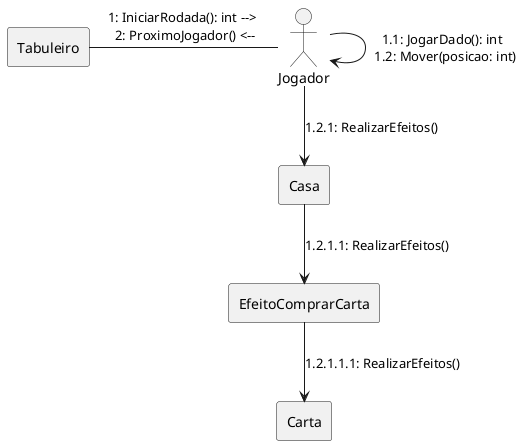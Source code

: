 @startuml comunicacao

skinparam linestyle ortho

rectangle "Tabuleiro" as one
Actor "Jogador" as two
rectangle "Casa" as three
rectangle "EfeitoComprarCarta" as four
rectangle "Carta" as five

one -right- two: 1: IniciarRodada(): int --> \n 2: ProximoJogador() <--

two --> two: 1.1: JogarDado(): int \n 1.2: Mover(posicao: int)
two --> three: 1.2.1: RealizarEfeitos()

three --> four: 1.2.1.1: RealizarEfeitos()
four --> five: 1.2.1.1.1: RealizarEfeitos()

@enduml